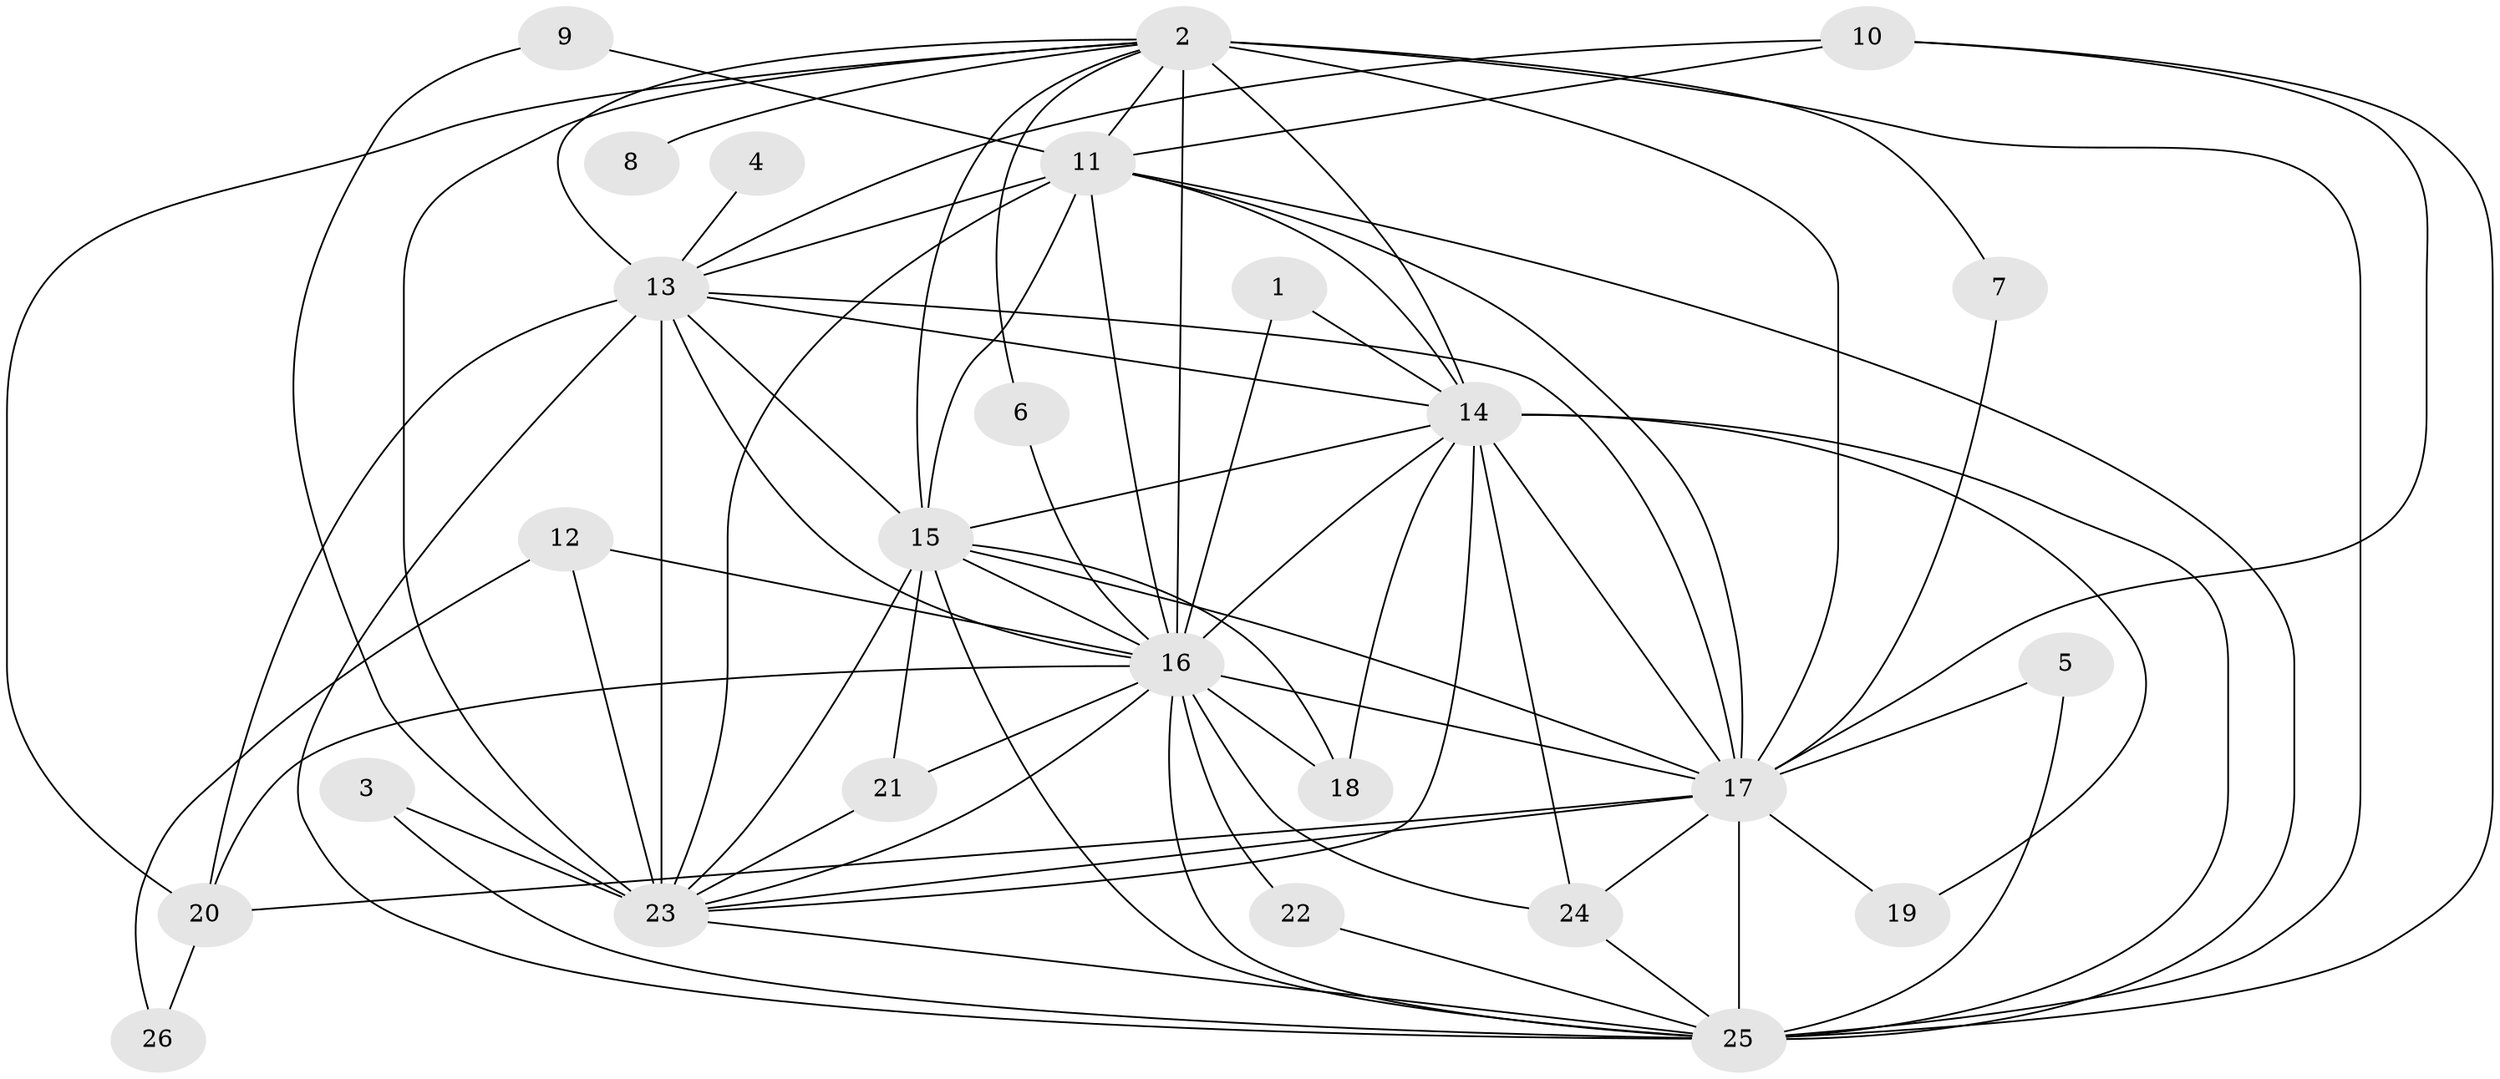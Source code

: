 // original degree distribution, {14: 0.057692307692307696, 17: 0.019230769230769232, 12: 0.019230769230769232, 15: 0.038461538461538464, 16: 0.019230769230769232, 21: 0.019230769230769232, 13: 0.019230769230769232, 2: 0.5, 3: 0.21153846153846154, 4: 0.07692307692307693, 6: 0.019230769230769232}
// Generated by graph-tools (version 1.1) at 2025/25/03/09/25 03:25:49]
// undirected, 26 vertices, 76 edges
graph export_dot {
graph [start="1"]
  node [color=gray90,style=filled];
  1;
  2;
  3;
  4;
  5;
  6;
  7;
  8;
  9;
  10;
  11;
  12;
  13;
  14;
  15;
  16;
  17;
  18;
  19;
  20;
  21;
  22;
  23;
  24;
  25;
  26;
  1 -- 14 [weight=1.0];
  1 -- 16 [weight=1.0];
  2 -- 6 [weight=1.0];
  2 -- 7 [weight=1.0];
  2 -- 8 [weight=2.0];
  2 -- 11 [weight=3.0];
  2 -- 13 [weight=2.0];
  2 -- 14 [weight=3.0];
  2 -- 15 [weight=2.0];
  2 -- 16 [weight=5.0];
  2 -- 17 [weight=3.0];
  2 -- 20 [weight=1.0];
  2 -- 23 [weight=3.0];
  2 -- 25 [weight=3.0];
  3 -- 23 [weight=2.0];
  3 -- 25 [weight=1.0];
  4 -- 13 [weight=1.0];
  5 -- 17 [weight=1.0];
  5 -- 25 [weight=1.0];
  6 -- 16 [weight=1.0];
  7 -- 17 [weight=1.0];
  9 -- 11 [weight=1.0];
  9 -- 23 [weight=1.0];
  10 -- 11 [weight=1.0];
  10 -- 13 [weight=1.0];
  10 -- 17 [weight=1.0];
  10 -- 25 [weight=1.0];
  11 -- 13 [weight=1.0];
  11 -- 14 [weight=1.0];
  11 -- 15 [weight=2.0];
  11 -- 16 [weight=1.0];
  11 -- 17 [weight=1.0];
  11 -- 23 [weight=1.0];
  11 -- 25 [weight=1.0];
  12 -- 16 [weight=2.0];
  12 -- 23 [weight=1.0];
  12 -- 26 [weight=1.0];
  13 -- 14 [weight=1.0];
  13 -- 15 [weight=2.0];
  13 -- 16 [weight=1.0];
  13 -- 17 [weight=1.0];
  13 -- 20 [weight=1.0];
  13 -- 23 [weight=3.0];
  13 -- 25 [weight=1.0];
  14 -- 15 [weight=1.0];
  14 -- 16 [weight=1.0];
  14 -- 17 [weight=1.0];
  14 -- 18 [weight=1.0];
  14 -- 19 [weight=1.0];
  14 -- 23 [weight=1.0];
  14 -- 24 [weight=1.0];
  14 -- 25 [weight=1.0];
  15 -- 16 [weight=1.0];
  15 -- 17 [weight=2.0];
  15 -- 18 [weight=1.0];
  15 -- 21 [weight=1.0];
  15 -- 23 [weight=1.0];
  15 -- 25 [weight=1.0];
  16 -- 17 [weight=1.0];
  16 -- 18 [weight=1.0];
  16 -- 20 [weight=1.0];
  16 -- 21 [weight=1.0];
  16 -- 22 [weight=1.0];
  16 -- 23 [weight=1.0];
  16 -- 24 [weight=1.0];
  16 -- 25 [weight=1.0];
  17 -- 19 [weight=1.0];
  17 -- 20 [weight=1.0];
  17 -- 23 [weight=1.0];
  17 -- 24 [weight=1.0];
  17 -- 25 [weight=2.0];
  20 -- 26 [weight=1.0];
  21 -- 23 [weight=1.0];
  22 -- 25 [weight=1.0];
  23 -- 25 [weight=1.0];
  24 -- 25 [weight=1.0];
}
